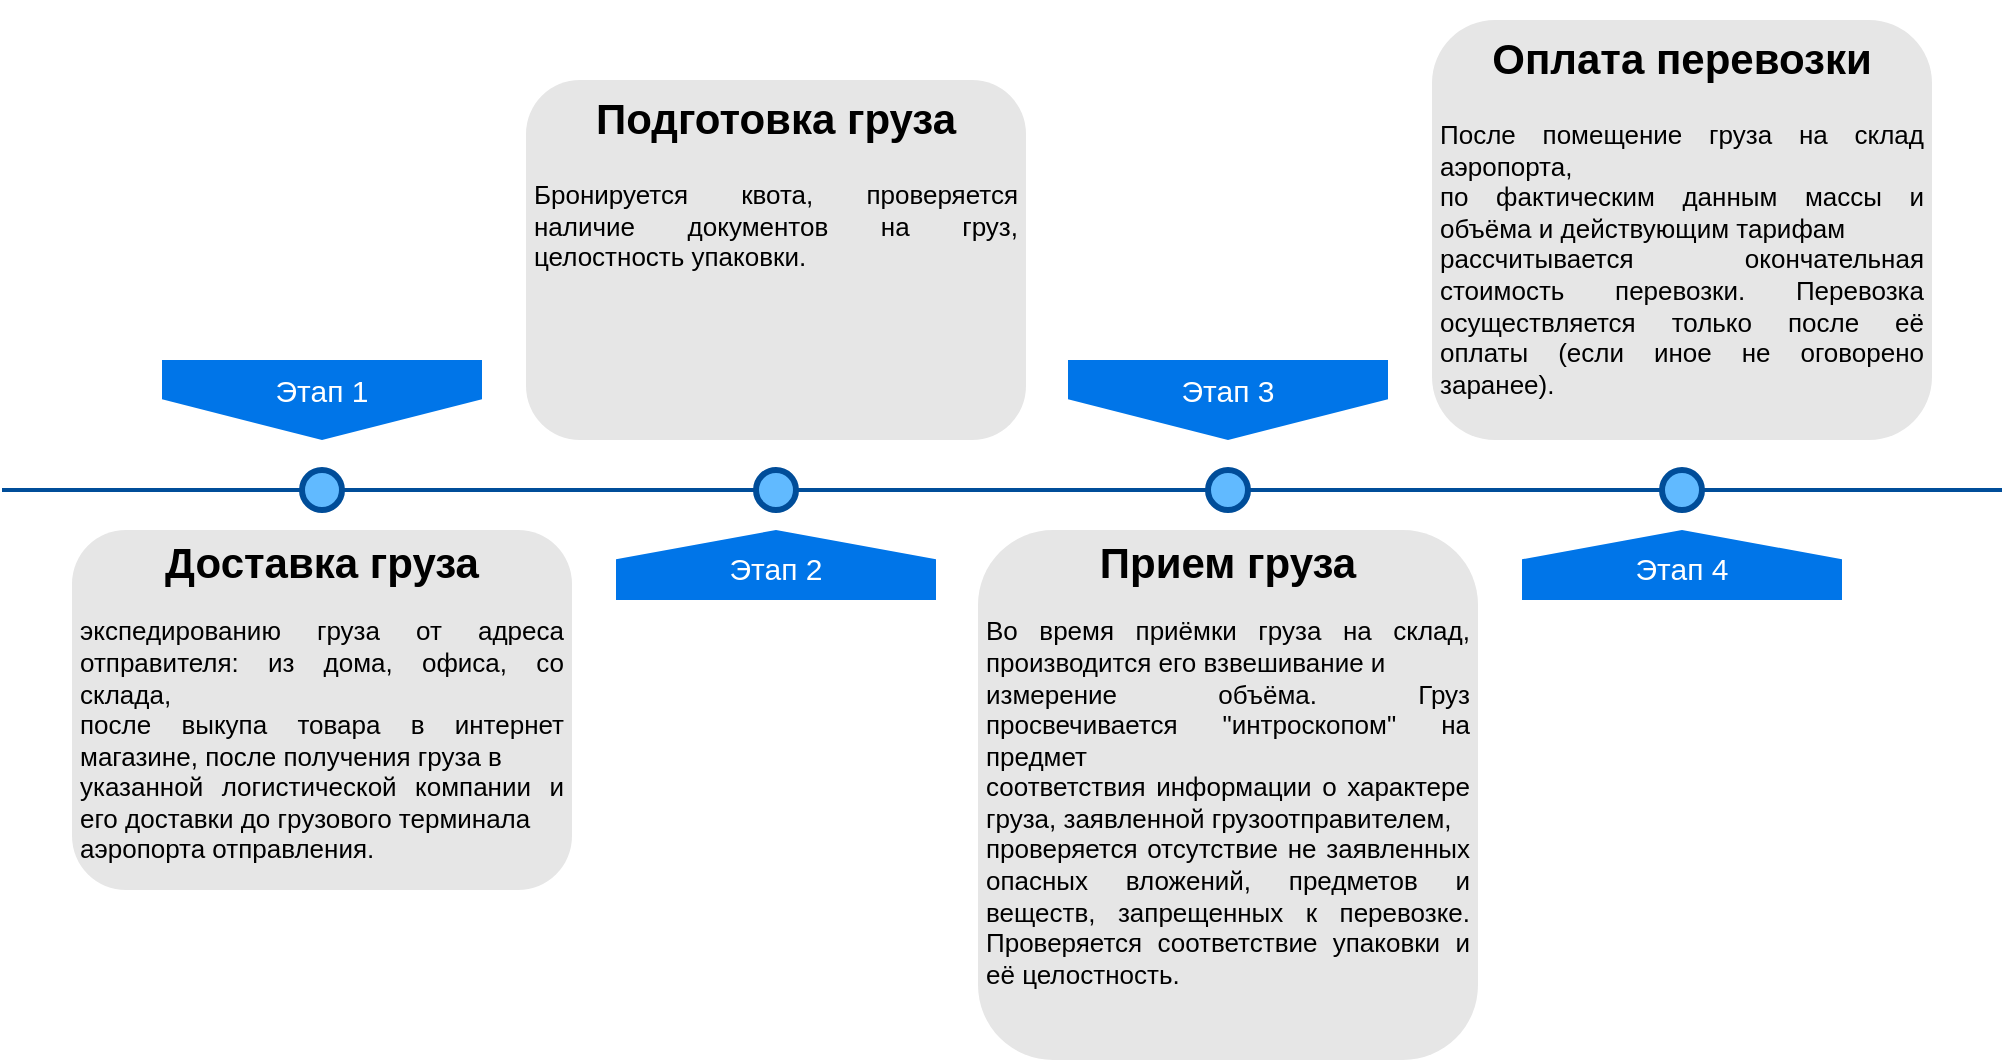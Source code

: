 <mxfile version="16.5.1" type="github">
  <diagram name="Page-1" id="82e54ff1-d628-8f03-85c4-9753963a91cd">
    <mxGraphModel dx="1085" dy="545" grid="1" gridSize="10" guides="1" tooltips="1" connect="1" arrows="1" fold="1" page="1" pageScale="1" pageWidth="1100" pageHeight="850" background="none" math="0" shadow="0">
      <root>
        <mxCell id="0" />
        <mxCell id="1" parent="0" />
        <mxCell id="4ec97bd9e5d20128-1" value="" style="line;strokeWidth=2;html=1;fillColor=none;fontSize=28;fontColor=#004D99;strokeColor=#004D99;" parent="1" vertex="1">
          <mxGeometry x="40" y="400" width="1000" height="10" as="geometry" />
        </mxCell>
        <mxCell id="4ec97bd9e5d20128-5" value="Этап 1" style="shape=offPageConnector;whiteSpace=wrap;html=1;fillColor=#0075E8;fontSize=15;fontColor=#FFFFFF;size=0.509;verticalAlign=top;strokeColor=none;" parent="1" vertex="1">
          <mxGeometry x="120" y="340" width="160" height="40" as="geometry" />
        </mxCell>
        <mxCell id="4ec97bd9e5d20128-6" value="&lt;span&gt;Этап 3&lt;/span&gt;" style="shape=offPageConnector;whiteSpace=wrap;html=1;fillColor=#0075E8;fontSize=15;fontColor=#FFFFFF;size=0.509;verticalAlign=top;strokeColor=none;" parent="1" vertex="1">
          <mxGeometry x="573" y="340" width="160" height="40" as="geometry" />
        </mxCell>
        <mxCell id="4ec97bd9e5d20128-7" value="&lt;span&gt;Этап 2&lt;/span&gt;" style="shape=offPageConnector;whiteSpace=wrap;html=1;fillColor=#0075E8;fontSize=15;fontColor=#FFFFFF;size=0.418;flipV=1;verticalAlign=bottom;strokeColor=none;spacingBottom=4;" parent="1" vertex="1">
          <mxGeometry x="347" y="425" width="160" height="35" as="geometry" />
        </mxCell>
        <mxCell id="4ec97bd9e5d20128-8" value="Этап 4" style="shape=offPageConnector;whiteSpace=wrap;html=1;fillColor=#0075E8;fontSize=15;fontColor=#FFFFFF;size=0.418;flipV=1;verticalAlign=bottom;strokeColor=none;spacingBottom=4;" parent="1" vertex="1">
          <mxGeometry x="800" y="425" width="160" height="35" as="geometry" />
        </mxCell>
        <mxCell id="4ec97bd9e5d20128-9" value="" style="ellipse;whiteSpace=wrap;html=1;fillColor=#61BAFF;fontSize=28;fontColor=#004D99;strokeWidth=3;strokeColor=#004D99;" parent="1" vertex="1">
          <mxGeometry x="190" y="395" width="20" height="20" as="geometry" />
        </mxCell>
        <mxCell id="4ec97bd9e5d20128-10" value="" style="ellipse;whiteSpace=wrap;html=1;fillColor=#61BAFF;fontSize=28;fontColor=#004D99;strokeWidth=3;strokeColor=#004D99;" parent="1" vertex="1">
          <mxGeometry x="417" y="395" width="20" height="20" as="geometry" />
        </mxCell>
        <mxCell id="4ec97bd9e5d20128-11" value="" style="ellipse;whiteSpace=wrap;html=1;fillColor=#61BAFF;fontSize=28;fontColor=#004D99;strokeWidth=3;strokeColor=#004D99;" parent="1" vertex="1">
          <mxGeometry x="643" y="395" width="20" height="20" as="geometry" />
        </mxCell>
        <mxCell id="4ec97bd9e5d20128-13" value="" style="ellipse;whiteSpace=wrap;html=1;fillColor=#61BAFF;fontSize=28;fontColor=#004D99;strokeWidth=3;strokeColor=#004D99;" parent="1" vertex="1">
          <mxGeometry x="870" y="395" width="20" height="20" as="geometry" />
        </mxCell>
        <mxCell id="4ec97bd9e5d20128-14" value="&lt;h1 style=&quot;font-size: 21px&quot;&gt;&lt;font style=&quot;font-size: 21px&quot;&gt;&lt;font style=&quot;font-size: 21px&quot;&gt;Доставка&lt;/font&gt; груза&lt;/font&gt;&lt;br&gt;&lt;/h1&gt;&lt;p align=&quot;justify&quot;&gt;экспедированию груза от адреса отправителя: из дома, офиса, со склада, &lt;br&gt;после выкупа товара в интернет магазине, после получения груза в &lt;br&gt;указанной логистической компании и его доставки до грузового терминала &lt;br&gt;аэропорта отправления.&lt;/p&gt;" style="text;html=1;spacing=5;spacingTop=-20;whiteSpace=wrap;overflow=hidden;strokeColor=none;strokeWidth=3;fillColor=#E6E6E6;fontSize=13;fontColor=#000000;align=center;rounded=1;imageHeight=24;" parent="1" vertex="1">
          <mxGeometry x="75" y="425" width="250" height="180" as="geometry" />
        </mxCell>
        <mxCell id="4ec97bd9e5d20128-16" value="&lt;h2 class=&quot;js-quickedit-page-title title text-align-justify&quot; style=&quot;font-size: 21px&quot; align=&quot;center&quot;&gt;Подготовка груза&lt;/h2&gt;&lt;div align=&quot;justify&quot;&gt;Бронируется квота, проверяется наличие документов на груз, целостность упаковки.&lt;br&gt;&lt;/div&gt;" style="text;html=1;spacing=5;spacingTop=-20;whiteSpace=wrap;overflow=hidden;strokeColor=none;strokeWidth=3;fillColor=#E6E6E6;fontSize=13;fontColor=#000000;align=center;rounded=1;" parent="1" vertex="1">
          <mxGeometry x="302" y="200" width="250" height="180" as="geometry" />
        </mxCell>
        <mxCell id="4ec97bd9e5d20128-17" value="&lt;h1 style=&quot;font-size: 21px&quot;&gt;Прием груза&lt;br&gt;&lt;/h1&gt;&lt;p align=&quot;justify&quot;&gt;Во время приёмки груза на склад, производится его взвешивание и &lt;br&gt;измерение объёма. Груз просвечивается &quot;интроскопом&quot; на предмет &lt;br&gt;соответствия информации о характере груза, заявленной грузоотправителем,&lt;br&gt; проверяется отсутствие &lt;span class=&quot;extended-text__short&quot;&gt;не заявленных &lt;/span&gt;опасных вложений, предметов и веществ, запрещенных к перевозке. Проверяется соответствие упаковки и её целостность.&lt;/p&gt;" style="text;html=1;spacing=5;spacingTop=-20;whiteSpace=wrap;overflow=hidden;strokeColor=none;strokeWidth=3;fillColor=#E6E6E6;fontSize=13;fontColor=#000000;align=center;rounded=1;" parent="1" vertex="1">
          <mxGeometry x="528" y="425" width="250" height="265" as="geometry" />
        </mxCell>
        <mxCell id="4ec97bd9e5d20128-18" value="&lt;h2 class=&quot;text-align-justify&quot; style=&quot;font-size: 21px&quot;&gt;Оплата перевозки&lt;/h2&gt;&lt;p class=&quot;text-align-justify&quot; align=&quot;justify&quot;&gt;После помещение груза на склад аэропорта, &lt;br&gt;по фактическим данным массы и объёма и действующим тарифам &lt;br&gt;рассчитывается окончательная стоимость перевозки. Перевозка осуществляется только после её оплаты (если иное не оговорено заранее).&lt;/p&gt;" style="text;html=1;spacing=5;spacingTop=-20;whiteSpace=wrap;overflow=hidden;strokeColor=none;strokeWidth=3;fillColor=#E6E6E6;fontSize=13;fontColor=#000000;align=center;rounded=1;" parent="1" vertex="1">
          <mxGeometry x="755" y="170" width="250" height="210" as="geometry" />
        </mxCell>
      </root>
    </mxGraphModel>
  </diagram>
</mxfile>
